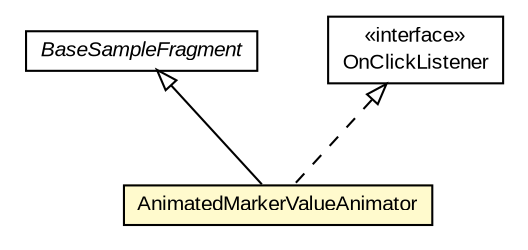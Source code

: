 #!/usr/local/bin/dot
#
# Class diagram 
# Generated by UMLGraph version R5_6-24-gf6e263 (http://www.umlgraph.org/)
#

digraph G {
	edge [fontname="arial",fontsize=10,labelfontname="arial",labelfontsize=10];
	node [fontname="arial",fontsize=10,shape=plaintext];
	nodesep=0.25;
	ranksep=0.5;
	// org.osmdroid.samplefragments.animations.AnimatedMarkerValueAnimator
	c7736 [label=<<table title="org.osmdroid.samplefragments.animations.AnimatedMarkerValueAnimator" border="0" cellborder="1" cellspacing="0" cellpadding="2" port="p" bgcolor="lemonChiffon" href="./AnimatedMarkerValueAnimator.html">
		<tr><td><table border="0" cellspacing="0" cellpadding="1">
<tr><td align="center" balign="center"> AnimatedMarkerValueAnimator </td></tr>
		</table></td></tr>
		</table>>, URL="./AnimatedMarkerValueAnimator.html", fontname="arial", fontcolor="black", fontsize=10.0];
	// org.osmdroid.samplefragments.BaseSampleFragment
	c7744 [label=<<table title="org.osmdroid.samplefragments.BaseSampleFragment" border="0" cellborder="1" cellspacing="0" cellpadding="2" port="p" href="../BaseSampleFragment.html">
		<tr><td><table border="0" cellspacing="0" cellpadding="1">
<tr><td align="center" balign="center"><font face="arial italic"> BaseSampleFragment </font></td></tr>
		</table></td></tr>
		</table>>, URL="../BaseSampleFragment.html", fontname="arial", fontcolor="black", fontsize=10.0];
	//org.osmdroid.samplefragments.animations.AnimatedMarkerValueAnimator extends org.osmdroid.samplefragments.BaseSampleFragment
	c7744:p -> c7736:p [dir=back,arrowtail=empty];
	//org.osmdroid.samplefragments.animations.AnimatedMarkerValueAnimator implements android.view.View.OnClickListener
	c7887:p -> c7736:p [dir=back,arrowtail=empty,style=dashed];
	// android.view.View.OnClickListener
	c7887 [label=<<table title="android.view.View.OnClickListener" border="0" cellborder="1" cellspacing="0" cellpadding="2" port="p" href="http://java.sun.com/j2se/1.4.2/docs/api/android/view/View/OnClickListener.html">
		<tr><td><table border="0" cellspacing="0" cellpadding="1">
<tr><td align="center" balign="center"> &#171;interface&#187; </td></tr>
<tr><td align="center" balign="center"> OnClickListener </td></tr>
		</table></td></tr>
		</table>>, URL="http://java.sun.com/j2se/1.4.2/docs/api/android/view/View/OnClickListener.html", fontname="arial", fontcolor="black", fontsize=10.0];
}

